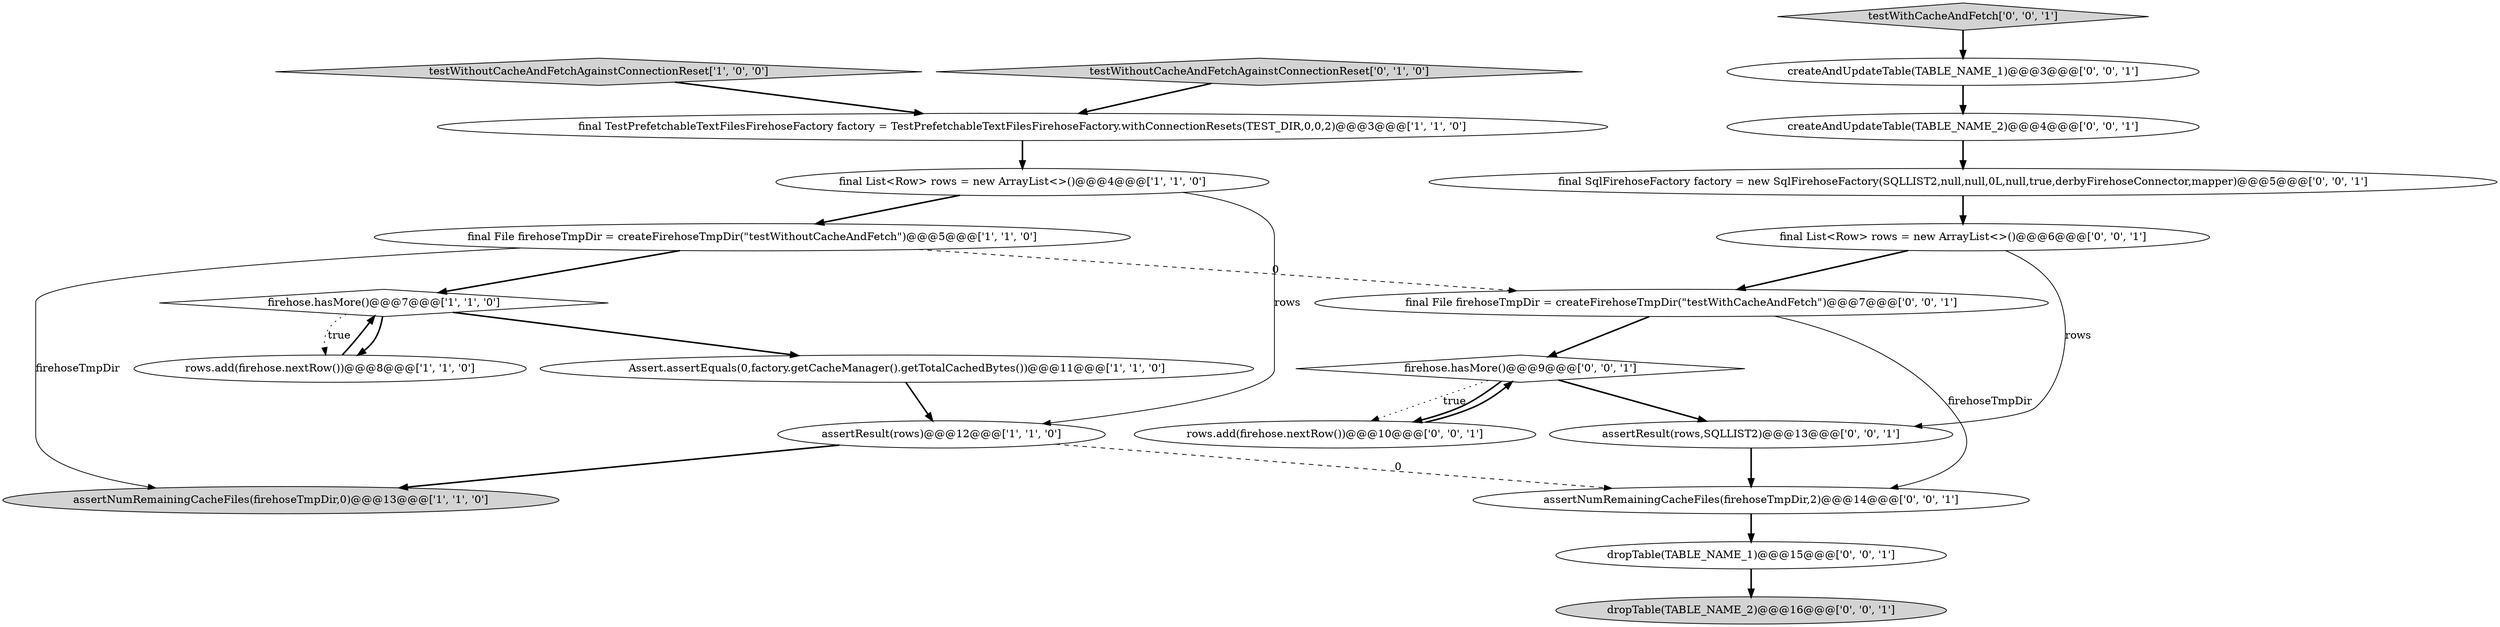 digraph {
3 [style = filled, label = "firehose.hasMore()@@@7@@@['1', '1', '0']", fillcolor = white, shape = diamond image = "AAA0AAABBB1BBB"];
6 [style = filled, label = "testWithoutCacheAndFetchAgainstConnectionReset['1', '0', '0']", fillcolor = lightgray, shape = diamond image = "AAA0AAABBB1BBB"];
12 [style = filled, label = "firehose.hasMore()@@@9@@@['0', '0', '1']", fillcolor = white, shape = diamond image = "AAA0AAABBB3BBB"];
5 [style = filled, label = "Assert.assertEquals(0,factory.getCacheManager().getTotalCachedBytes())@@@11@@@['1', '1', '0']", fillcolor = white, shape = ellipse image = "AAA0AAABBB1BBB"];
13 [style = filled, label = "final List<Row> rows = new ArrayList<>()@@@6@@@['0', '0', '1']", fillcolor = white, shape = ellipse image = "AAA0AAABBB3BBB"];
7 [style = filled, label = "assertResult(rows)@@@12@@@['1', '1', '0']", fillcolor = white, shape = ellipse image = "AAA0AAABBB1BBB"];
11 [style = filled, label = "final File firehoseTmpDir = createFirehoseTmpDir(\"testWithCacheAndFetch\")@@@7@@@['0', '0', '1']", fillcolor = white, shape = ellipse image = "AAA0AAABBB3BBB"];
0 [style = filled, label = "final TestPrefetchableTextFilesFirehoseFactory factory = TestPrefetchableTextFilesFirehoseFactory.withConnectionResets(TEST_DIR,0,0,2)@@@3@@@['1', '1', '0']", fillcolor = white, shape = ellipse image = "AAA0AAABBB1BBB"];
9 [style = filled, label = "testWithoutCacheAndFetchAgainstConnectionReset['0', '1', '0']", fillcolor = lightgray, shape = diamond image = "AAA0AAABBB2BBB"];
14 [style = filled, label = "assertNumRemainingCacheFiles(firehoseTmpDir,2)@@@14@@@['0', '0', '1']", fillcolor = white, shape = ellipse image = "AAA0AAABBB3BBB"];
4 [style = filled, label = "final List<Row> rows = new ArrayList<>()@@@4@@@['1', '1', '0']", fillcolor = white, shape = ellipse image = "AAA0AAABBB1BBB"];
17 [style = filled, label = "assertResult(rows,SQLLIST2)@@@13@@@['0', '0', '1']", fillcolor = white, shape = ellipse image = "AAA0AAABBB3BBB"];
10 [style = filled, label = "createAndUpdateTable(TABLE_NAME_1)@@@3@@@['0', '0', '1']", fillcolor = white, shape = ellipse image = "AAA0AAABBB3BBB"];
21 [style = filled, label = "testWithCacheAndFetch['0', '0', '1']", fillcolor = lightgray, shape = diamond image = "AAA0AAABBB3BBB"];
16 [style = filled, label = "rows.add(firehose.nextRow())@@@10@@@['0', '0', '1']", fillcolor = white, shape = ellipse image = "AAA0AAABBB3BBB"];
2 [style = filled, label = "rows.add(firehose.nextRow())@@@8@@@['1', '1', '0']", fillcolor = white, shape = ellipse image = "AAA0AAABBB1BBB"];
1 [style = filled, label = "final File firehoseTmpDir = createFirehoseTmpDir(\"testWithoutCacheAndFetch\")@@@5@@@['1', '1', '0']", fillcolor = white, shape = ellipse image = "AAA0AAABBB1BBB"];
15 [style = filled, label = "dropTable(TABLE_NAME_1)@@@15@@@['0', '0', '1']", fillcolor = white, shape = ellipse image = "AAA0AAABBB3BBB"];
19 [style = filled, label = "dropTable(TABLE_NAME_2)@@@16@@@['0', '0', '1']", fillcolor = lightgray, shape = ellipse image = "AAA0AAABBB3BBB"];
20 [style = filled, label = "createAndUpdateTable(TABLE_NAME_2)@@@4@@@['0', '0', '1']", fillcolor = white, shape = ellipse image = "AAA0AAABBB3BBB"];
8 [style = filled, label = "assertNumRemainingCacheFiles(firehoseTmpDir,0)@@@13@@@['1', '1', '0']", fillcolor = lightgray, shape = ellipse image = "AAA0AAABBB1BBB"];
18 [style = filled, label = "final SqlFirehoseFactory factory = new SqlFirehoseFactory(SQLLIST2,null,null,0L,null,true,derbyFirehoseConnector,mapper)@@@5@@@['0', '0', '1']", fillcolor = white, shape = ellipse image = "AAA0AAABBB3BBB"];
7->8 [style = bold, label=""];
0->4 [style = bold, label=""];
11->12 [style = bold, label=""];
1->11 [style = dashed, label="0"];
3->2 [style = bold, label=""];
12->16 [style = dotted, label="true"];
20->18 [style = bold, label=""];
6->0 [style = bold, label=""];
18->13 [style = bold, label=""];
15->19 [style = bold, label=""];
17->14 [style = bold, label=""];
9->0 [style = bold, label=""];
3->5 [style = bold, label=""];
21->10 [style = bold, label=""];
11->14 [style = solid, label="firehoseTmpDir"];
4->1 [style = bold, label=""];
12->16 [style = bold, label=""];
2->3 [style = bold, label=""];
16->12 [style = bold, label=""];
1->8 [style = solid, label="firehoseTmpDir"];
13->11 [style = bold, label=""];
1->3 [style = bold, label=""];
12->17 [style = bold, label=""];
3->2 [style = dotted, label="true"];
4->7 [style = solid, label="rows"];
13->17 [style = solid, label="rows"];
7->14 [style = dashed, label="0"];
14->15 [style = bold, label=""];
5->7 [style = bold, label=""];
10->20 [style = bold, label=""];
}
